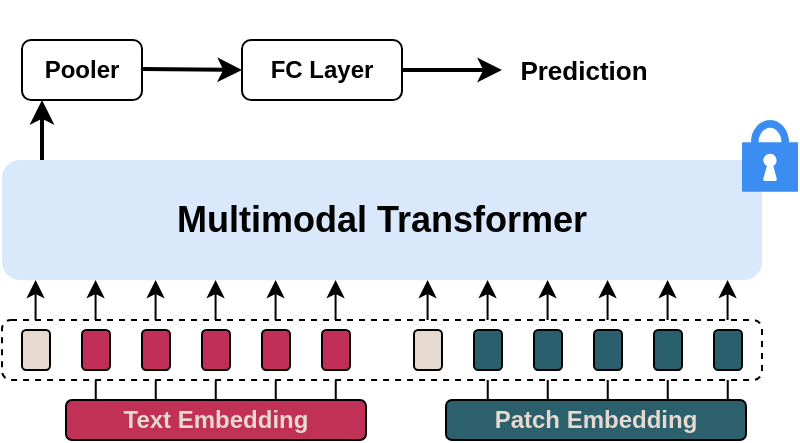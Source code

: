 <mxfile version="24.6.4" type="github">
  <diagram name="第 1 页" id="tryKvnF--OLNehu4cwb2">
    <mxGraphModel dx="602" dy="378" grid="1" gridSize="10" guides="1" tooltips="1" connect="1" arrows="1" fold="1" page="1" pageScale="1" pageWidth="827" pageHeight="1169" math="0" shadow="0">
      <root>
        <mxCell id="0" />
        <mxCell id="1" parent="0" />
        <mxCell id="Ku2QlFyg2SzOFfNB7dQ7-1" value="Multimodal Transformer" style="rounded=1;whiteSpace=wrap;html=1;fontFamily=Helvetica;fontStyle=1;fontSize=18;fillColor=#dae8fc;strokeColor=none;movable=0;resizable=0;rotatable=0;deletable=0;editable=0;locked=1;connectable=0;" parent="1" vertex="1">
          <mxGeometry x="410" y="120" width="380" height="60" as="geometry" />
        </mxCell>
        <mxCell id="Ku2QlFyg2SzOFfNB7dQ7-2" value="" style="sketch=0;html=1;aspect=fixed;strokeColor=none;shadow=0;fillColor=#3B8DF1;verticalAlign=top;labelPosition=center;verticalLabelPosition=bottom;shape=mxgraph.gcp2.lock;movable=0;resizable=0;rotatable=0;deletable=0;editable=0;locked=1;connectable=0;" parent="1" vertex="1">
          <mxGeometry x="780" y="100" width="28" height="35.9" as="geometry" />
        </mxCell>
        <mxCell id="Ku2QlFyg2SzOFfNB7dQ7-5" value="" style="rounded=1;whiteSpace=wrap;html=1;dashed=1;movable=0;resizable=0;rotatable=0;deletable=0;editable=0;locked=1;connectable=0;" parent="1" vertex="1">
          <mxGeometry x="410" y="200" width="380" height="30" as="geometry" />
        </mxCell>
        <mxCell id="Ku2QlFyg2SzOFfNB7dQ7-6" value="" style="shape=image;html=1;verticalAlign=top;verticalLabelPosition=bottom;labelBackgroundColor=#ffffff;imageAspect=0;aspect=fixed;image=https://cdn1.iconfinder.com/data/icons/unicons-line-vol-3/24/fire-128.png;movable=0;resizable=0;rotatable=0;deletable=0;editable=0;locked=1;connectable=0;" parent="1" vertex="1">
          <mxGeometry x="473" y="40" width="28" height="28" as="geometry" />
        </mxCell>
        <mxCell id="Ku2QlFyg2SzOFfNB7dQ7-11" value="" style="rounded=1;whiteSpace=wrap;html=1;fillColor=#c12e57;strokeColor=#000000;movable=0;resizable=0;rotatable=0;deletable=0;editable=0;locked=1;connectable=0;" parent="1" vertex="1">
          <mxGeometry x="540" y="205" width="14" height="20" as="geometry" />
        </mxCell>
        <mxCell id="Ku2QlFyg2SzOFfNB7dQ7-15" value="" style="rounded=1;whiteSpace=wrap;html=1;fillColor=#e6d9d0;strokeColor=#000000;movable=0;resizable=0;rotatable=0;deletable=0;editable=0;locked=1;connectable=0;" parent="1" vertex="1">
          <mxGeometry x="420" y="205" width="14" height="20" as="geometry" />
        </mxCell>
        <mxCell id="Ku2QlFyg2SzOFfNB7dQ7-16" value="" style="rounded=1;whiteSpace=wrap;html=1;fillColor=#c12e57;strokeColor=#000000;movable=0;resizable=0;rotatable=0;deletable=0;editable=0;locked=1;connectable=0;" parent="1" vertex="1">
          <mxGeometry x="480" y="205" width="14" height="20" as="geometry" />
        </mxCell>
        <mxCell id="Ku2QlFyg2SzOFfNB7dQ7-17" value="" style="rounded=1;whiteSpace=wrap;html=1;fillColor=#c12e57;strokeColor=#000000;movable=0;resizable=0;rotatable=0;deletable=0;editable=0;locked=1;connectable=0;" parent="1" vertex="1">
          <mxGeometry x="450" y="205" width="14" height="20" as="geometry" />
        </mxCell>
        <mxCell id="Ku2QlFyg2SzOFfNB7dQ7-18" value="" style="rounded=1;whiteSpace=wrap;html=1;fillColor=#c12e57;strokeColor=#000000;movable=0;resizable=0;rotatable=0;deletable=0;editable=0;locked=1;connectable=0;" parent="1" vertex="1">
          <mxGeometry x="510" y="205" width="14" height="20" as="geometry" />
        </mxCell>
        <mxCell id="Ku2QlFyg2SzOFfNB7dQ7-19" value="" style="rounded=1;whiteSpace=wrap;html=1;fillColor=#c12e57;strokeColor=#000000;movable=0;resizable=0;rotatable=0;deletable=0;editable=0;locked=1;connectable=0;" parent="1" vertex="1">
          <mxGeometry x="570" y="205" width="14" height="20" as="geometry" />
        </mxCell>
        <mxCell id="Ku2QlFyg2SzOFfNB7dQ7-20" value="" style="rounded=1;whiteSpace=wrap;html=1;strokeColor=#000000;fillColor=#e6d9d0;movable=0;resizable=0;rotatable=0;deletable=0;editable=0;locked=1;connectable=0;" parent="1" vertex="1">
          <mxGeometry x="616" y="205" width="14" height="20" as="geometry" />
        </mxCell>
        <mxCell id="Ku2QlFyg2SzOFfNB7dQ7-21" value="" style="rounded=1;whiteSpace=wrap;html=1;strokeColor=#000000;fillColor=#2a606d;movable=0;resizable=0;rotatable=0;deletable=0;editable=0;locked=1;connectable=0;" parent="1" vertex="1">
          <mxGeometry x="646" y="205" width="14" height="20" as="geometry" />
        </mxCell>
        <mxCell id="Ku2QlFyg2SzOFfNB7dQ7-22" value="" style="rounded=1;whiteSpace=wrap;html=1;strokeColor=#000000;fillColor=#2a606d;movable=0;resizable=0;rotatable=0;deletable=0;editable=0;locked=1;connectable=0;" parent="1" vertex="1">
          <mxGeometry x="676" y="205" width="14" height="20" as="geometry" />
        </mxCell>
        <mxCell id="Ku2QlFyg2SzOFfNB7dQ7-23" value="" style="rounded=1;whiteSpace=wrap;html=1;strokeColor=#000000;fillColor=#2a606d;movable=0;resizable=0;rotatable=0;deletable=0;editable=0;locked=1;connectable=0;" parent="1" vertex="1">
          <mxGeometry x="706" y="205" width="14" height="20" as="geometry" />
        </mxCell>
        <mxCell id="Ku2QlFyg2SzOFfNB7dQ7-24" value="" style="rounded=1;whiteSpace=wrap;html=1;strokeColor=#000000;fillColor=#2a606d;movable=0;resizable=0;rotatable=0;deletable=0;editable=0;locked=1;connectable=0;" parent="1" vertex="1">
          <mxGeometry x="736" y="205" width="14" height="20" as="geometry" />
        </mxCell>
        <mxCell id="Ku2QlFyg2SzOFfNB7dQ7-25" value="" style="rounded=1;whiteSpace=wrap;html=1;strokeColor=#000000;fillColor=#2a606d;movable=0;resizable=0;rotatable=0;deletable=0;editable=0;locked=1;connectable=0;" parent="1" vertex="1">
          <mxGeometry x="766" y="205" width="14" height="20" as="geometry" />
        </mxCell>
        <mxCell id="Ku2QlFyg2SzOFfNB7dQ7-28" value="" style="endArrow=classic;html=1;rounded=0;strokeWidth=2;movable=0;resizable=0;rotatable=0;deletable=0;editable=0;locked=1;connectable=0;" parent="1" edge="1">
          <mxGeometry width="50" height="50" relative="1" as="geometry">
            <mxPoint x="430" y="120" as="sourcePoint" />
            <mxPoint x="430" y="90" as="targetPoint" />
            <Array as="points">
              <mxPoint x="430" y="90" />
            </Array>
          </mxGeometry>
        </mxCell>
        <mxCell id="Ku2QlFyg2SzOFfNB7dQ7-29" value="Pooler" style="rounded=1;whiteSpace=wrap;html=1;fontStyle=1;movable=0;resizable=0;rotatable=0;deletable=0;editable=0;locked=1;connectable=0;" parent="1" vertex="1">
          <mxGeometry x="420" y="60" width="60" height="30" as="geometry" />
        </mxCell>
        <mxCell id="Ku2QlFyg2SzOFfNB7dQ7-30" value="" style="endArrow=classic;html=1;rounded=0;strokeWidth=2;movable=0;resizable=0;rotatable=0;deletable=0;editable=0;locked=1;connectable=0;" parent="1" edge="1">
          <mxGeometry width="50" height="50" relative="1" as="geometry">
            <mxPoint x="480" y="74.5" as="sourcePoint" />
            <mxPoint x="530" y="75" as="targetPoint" />
          </mxGeometry>
        </mxCell>
        <mxCell id="Ku2QlFyg2SzOFfNB7dQ7-31" value="FC Layer" style="rounded=1;whiteSpace=wrap;html=1;fontStyle=1;movable=0;resizable=0;rotatable=0;deletable=0;editable=0;locked=1;connectable=0;" parent="1" vertex="1">
          <mxGeometry x="530" y="60" width="80" height="30" as="geometry" />
        </mxCell>
        <mxCell id="Ku2QlFyg2SzOFfNB7dQ7-32" value="" style="endArrow=classic;html=1;rounded=0;exitX=1;exitY=0.5;exitDx=0;exitDy=0;strokeWidth=2;movable=0;resizable=0;rotatable=0;deletable=0;editable=0;locked=1;connectable=0;" parent="1" source="Ku2QlFyg2SzOFfNB7dQ7-31" edge="1">
          <mxGeometry width="50" height="50" relative="1" as="geometry">
            <mxPoint x="610" y="80" as="sourcePoint" />
            <mxPoint x="660" y="75" as="targetPoint" />
          </mxGeometry>
        </mxCell>
        <mxCell id="Ku2QlFyg2SzOFfNB7dQ7-33" value="" style="shape=image;html=1;verticalAlign=top;verticalLabelPosition=bottom;labelBackgroundColor=#ffffff;imageAspect=0;aspect=fixed;image=https://cdn1.iconfinder.com/data/icons/unicons-line-vol-3/24/fire-128.png;movable=0;resizable=0;rotatable=0;deletable=0;editable=0;locked=1;connectable=0;" parent="1" vertex="1">
          <mxGeometry x="603" y="40" width="29" height="29" as="geometry" />
        </mxCell>
        <mxCell id="Ku2QlFyg2SzOFfNB7dQ7-37" value="" style="endArrow=classic;html=1;rounded=0;entryX=0.045;entryY=1.001;entryDx=0;entryDy=0;exitX=0.045;exitY=-0.003;exitDx=0;exitDy=0;entryPerimeter=0;targetPerimeterSpacing=0;exitPerimeter=0;movable=0;resizable=0;rotatable=0;deletable=0;editable=0;locked=1;connectable=0;" parent="1" edge="1">
          <mxGeometry width="50" height="50" relative="1" as="geometry">
            <mxPoint x="456.79" y="200" as="sourcePoint" />
            <mxPoint x="456.79" y="180" as="targetPoint" />
          </mxGeometry>
        </mxCell>
        <mxCell id="Ku2QlFyg2SzOFfNB7dQ7-38" value="" style="endArrow=classic;html=1;rounded=0;entryX=0.045;entryY=1.001;entryDx=0;entryDy=0;exitX=0.045;exitY=-0.003;exitDx=0;exitDy=0;entryPerimeter=0;targetPerimeterSpacing=0;exitPerimeter=0;movable=0;resizable=0;rotatable=0;deletable=0;editable=0;locked=1;connectable=0;" parent="1" edge="1">
          <mxGeometry width="50" height="50" relative="1" as="geometry">
            <mxPoint x="426.79" y="200" as="sourcePoint" />
            <mxPoint x="426.79" y="180" as="targetPoint" />
          </mxGeometry>
        </mxCell>
        <mxCell id="Ku2QlFyg2SzOFfNB7dQ7-39" value="" style="endArrow=classic;html=1;rounded=0;entryX=0.045;entryY=1.001;entryDx=0;entryDy=0;exitX=0.045;exitY=-0.003;exitDx=0;exitDy=0;entryPerimeter=0;targetPerimeterSpacing=0;exitPerimeter=0;movable=0;resizable=0;rotatable=0;deletable=0;editable=0;locked=1;connectable=0;" parent="1" edge="1">
          <mxGeometry width="50" height="50" relative="1" as="geometry">
            <mxPoint x="486.79" y="200" as="sourcePoint" />
            <mxPoint x="486.79" y="180" as="targetPoint" />
          </mxGeometry>
        </mxCell>
        <mxCell id="Ku2QlFyg2SzOFfNB7dQ7-40" value="" style="endArrow=classic;html=1;rounded=0;entryX=0.045;entryY=1.001;entryDx=0;entryDy=0;exitX=0.045;exitY=-0.003;exitDx=0;exitDy=0;entryPerimeter=0;targetPerimeterSpacing=0;exitPerimeter=0;movable=0;resizable=0;rotatable=0;deletable=0;editable=0;locked=1;connectable=0;" parent="1" edge="1">
          <mxGeometry width="50" height="50" relative="1" as="geometry">
            <mxPoint x="516.79" y="200" as="sourcePoint" />
            <mxPoint x="516.79" y="180" as="targetPoint" />
          </mxGeometry>
        </mxCell>
        <mxCell id="Ku2QlFyg2SzOFfNB7dQ7-41" value="" style="endArrow=classic;html=1;rounded=0;entryX=0.045;entryY=1.001;entryDx=0;entryDy=0;exitX=0.045;exitY=-0.003;exitDx=0;exitDy=0;entryPerimeter=0;targetPerimeterSpacing=0;exitPerimeter=0;movable=0;resizable=0;rotatable=0;deletable=0;editable=0;locked=1;connectable=0;" parent="1" edge="1">
          <mxGeometry width="50" height="50" relative="1" as="geometry">
            <mxPoint x="546.79" y="200" as="sourcePoint" />
            <mxPoint x="546.79" y="180" as="targetPoint" />
          </mxGeometry>
        </mxCell>
        <mxCell id="Ku2QlFyg2SzOFfNB7dQ7-42" value="" style="endArrow=classic;html=1;rounded=0;entryX=0.045;entryY=1.001;entryDx=0;entryDy=0;exitX=0.045;exitY=-0.003;exitDx=0;exitDy=0;entryPerimeter=0;targetPerimeterSpacing=0;exitPerimeter=0;movable=0;resizable=0;rotatable=0;deletable=0;editable=0;locked=1;connectable=0;" parent="1" edge="1">
          <mxGeometry width="50" height="50" relative="1" as="geometry">
            <mxPoint x="576.79" y="200" as="sourcePoint" />
            <mxPoint x="576.79" y="180" as="targetPoint" />
          </mxGeometry>
        </mxCell>
        <mxCell id="Ku2QlFyg2SzOFfNB7dQ7-43" value="" style="endArrow=classic;html=1;rounded=0;entryX=0.045;entryY=1.001;entryDx=0;entryDy=0;exitX=0.045;exitY=-0.003;exitDx=0;exitDy=0;entryPerimeter=0;targetPerimeterSpacing=0;exitPerimeter=0;movable=0;resizable=0;rotatable=0;deletable=0;editable=0;locked=1;connectable=0;" parent="1" edge="1">
          <mxGeometry width="50" height="50" relative="1" as="geometry">
            <mxPoint x="622.79" y="200" as="sourcePoint" />
            <mxPoint x="622.79" y="180" as="targetPoint" />
          </mxGeometry>
        </mxCell>
        <mxCell id="Ku2QlFyg2SzOFfNB7dQ7-44" value="" style="endArrow=classic;html=1;rounded=0;entryX=0.045;entryY=1.001;entryDx=0;entryDy=0;exitX=0.045;exitY=-0.003;exitDx=0;exitDy=0;entryPerimeter=0;targetPerimeterSpacing=0;exitPerimeter=0;movable=0;resizable=0;rotatable=0;deletable=0;editable=0;locked=1;connectable=0;" parent="1" edge="1">
          <mxGeometry width="50" height="50" relative="1" as="geometry">
            <mxPoint x="652.79" y="200" as="sourcePoint" />
            <mxPoint x="652.79" y="180" as="targetPoint" />
          </mxGeometry>
        </mxCell>
        <mxCell id="Ku2QlFyg2SzOFfNB7dQ7-45" value="" style="endArrow=classic;html=1;rounded=0;entryX=0.045;entryY=1.001;entryDx=0;entryDy=0;exitX=0.045;exitY=-0.003;exitDx=0;exitDy=0;entryPerimeter=0;targetPerimeterSpacing=0;exitPerimeter=0;movable=0;resizable=0;rotatable=0;deletable=0;editable=0;locked=1;connectable=0;" parent="1" edge="1">
          <mxGeometry width="50" height="50" relative="1" as="geometry">
            <mxPoint x="682.79" y="200" as="sourcePoint" />
            <mxPoint x="682.79" y="180" as="targetPoint" />
          </mxGeometry>
        </mxCell>
        <mxCell id="Ku2QlFyg2SzOFfNB7dQ7-46" value="" style="endArrow=classic;html=1;rounded=0;entryX=0.045;entryY=1.001;entryDx=0;entryDy=0;exitX=0.045;exitY=-0.003;exitDx=0;exitDy=0;entryPerimeter=0;targetPerimeterSpacing=0;exitPerimeter=0;movable=0;resizable=0;rotatable=0;deletable=0;editable=0;locked=1;connectable=0;" parent="1" edge="1">
          <mxGeometry width="50" height="50" relative="1" as="geometry">
            <mxPoint x="712.79" y="200" as="sourcePoint" />
            <mxPoint x="712.79" y="180" as="targetPoint" />
          </mxGeometry>
        </mxCell>
        <mxCell id="Ku2QlFyg2SzOFfNB7dQ7-47" value="" style="endArrow=classic;html=1;rounded=0;entryX=0.045;entryY=1.001;entryDx=0;entryDy=0;exitX=0.045;exitY=-0.003;exitDx=0;exitDy=0;entryPerimeter=0;targetPerimeterSpacing=0;exitPerimeter=0;movable=0;resizable=0;rotatable=0;deletable=0;editable=0;locked=1;connectable=0;" parent="1" edge="1">
          <mxGeometry width="50" height="50" relative="1" as="geometry">
            <mxPoint x="742.79" y="200" as="sourcePoint" />
            <mxPoint x="742.79" y="180" as="targetPoint" />
          </mxGeometry>
        </mxCell>
        <mxCell id="Ku2QlFyg2SzOFfNB7dQ7-48" value="" style="endArrow=classic;html=1;rounded=0;entryX=0.045;entryY=1.001;entryDx=0;entryDy=0;exitX=0.045;exitY=-0.003;exitDx=0;exitDy=0;entryPerimeter=0;targetPerimeterSpacing=0;exitPerimeter=0;movable=0;resizable=0;rotatable=0;deletable=0;editable=0;locked=1;connectable=0;" parent="1" edge="1">
          <mxGeometry width="50" height="50" relative="1" as="geometry">
            <mxPoint x="772.79" y="200" as="sourcePoint" />
            <mxPoint x="772.79" y="180" as="targetPoint" />
          </mxGeometry>
        </mxCell>
        <mxCell id="5TqUKtxy4HC2CiJXFek_-1" value="Prediction" style="text;strokeColor=none;align=center;fillColor=none;html=1;verticalAlign=middle;whiteSpace=wrap;rounded=0;fontStyle=1;fontSize=13;" vertex="1" parent="1">
          <mxGeometry x="666" y="60" width="70" height="30" as="geometry" />
        </mxCell>
        <mxCell id="5TqUKtxy4HC2CiJXFek_-2" value="Text Embedding" style="rounded=1;whiteSpace=wrap;html=1;fillColor=#c03057;fontStyle=1;fontColor=#e6d9d0;" vertex="1" parent="1">
          <mxGeometry x="442" y="240" width="150" height="20" as="geometry" />
        </mxCell>
        <mxCell id="5TqUKtxy4HC2CiJXFek_-3" value="Patch Embedding" style="rounded=1;whiteSpace=wrap;html=1;fillColor=#2c606d;fontStyle=1;fontColor=#e6d9d0;" vertex="1" parent="1">
          <mxGeometry x="632" y="240" width="150" height="20" as="geometry" />
        </mxCell>
        <mxCell id="5TqUKtxy4HC2CiJXFek_-5" value="" style="endArrow=none;html=1;rounded=0;exitX=0.095;exitY=0.001;exitDx=0;exitDy=0;exitPerimeter=0;" edge="1" parent="1">
          <mxGeometry width="50" height="50" relative="1" as="geometry">
            <mxPoint x="486.88" y="240" as="sourcePoint" />
            <mxPoint x="486.88" y="230" as="targetPoint" />
          </mxGeometry>
        </mxCell>
        <mxCell id="5TqUKtxy4HC2CiJXFek_-6" value="" style="endArrow=none;html=1;rounded=0;exitX=0.095;exitY=0.001;exitDx=0;exitDy=0;exitPerimeter=0;" edge="1" parent="1">
          <mxGeometry width="50" height="50" relative="1" as="geometry">
            <mxPoint x="456.88" y="240" as="sourcePoint" />
            <mxPoint x="456.88" y="230" as="targetPoint" />
          </mxGeometry>
        </mxCell>
        <mxCell id="5TqUKtxy4HC2CiJXFek_-7" value="" style="endArrow=none;html=1;rounded=0;exitX=0.095;exitY=0.001;exitDx=0;exitDy=0;exitPerimeter=0;" edge="1" parent="1">
          <mxGeometry width="50" height="50" relative="1" as="geometry">
            <mxPoint x="516.88" y="240" as="sourcePoint" />
            <mxPoint x="516.88" y="230" as="targetPoint" />
          </mxGeometry>
        </mxCell>
        <mxCell id="5TqUKtxy4HC2CiJXFek_-8" value="" style="endArrow=none;html=1;rounded=0;exitX=0.095;exitY=0.001;exitDx=0;exitDy=0;exitPerimeter=0;" edge="1" parent="1">
          <mxGeometry width="50" height="50" relative="1" as="geometry">
            <mxPoint x="546.88" y="240" as="sourcePoint" />
            <mxPoint x="546.88" y="230" as="targetPoint" />
          </mxGeometry>
        </mxCell>
        <mxCell id="5TqUKtxy4HC2CiJXFek_-9" value="" style="endArrow=none;html=1;rounded=0;exitX=0.095;exitY=0.001;exitDx=0;exitDy=0;exitPerimeter=0;" edge="1" parent="1">
          <mxGeometry width="50" height="50" relative="1" as="geometry">
            <mxPoint x="576.88" y="240" as="sourcePoint" />
            <mxPoint x="576.88" y="230" as="targetPoint" />
          </mxGeometry>
        </mxCell>
        <mxCell id="5TqUKtxy4HC2CiJXFek_-10" value="" style="endArrow=none;html=1;rounded=0;exitX=0.095;exitY=0.001;exitDx=0;exitDy=0;exitPerimeter=0;" edge="1" parent="1">
          <mxGeometry width="50" height="50" relative="1" as="geometry">
            <mxPoint x="652.88" y="240" as="sourcePoint" />
            <mxPoint x="652.88" y="230" as="targetPoint" />
          </mxGeometry>
        </mxCell>
        <mxCell id="5TqUKtxy4HC2CiJXFek_-11" value="" style="endArrow=none;html=1;rounded=0;exitX=0.095;exitY=0.001;exitDx=0;exitDy=0;exitPerimeter=0;" edge="1" parent="1">
          <mxGeometry width="50" height="50" relative="1" as="geometry">
            <mxPoint x="682.88" y="240" as="sourcePoint" />
            <mxPoint x="682.88" y="230" as="targetPoint" />
          </mxGeometry>
        </mxCell>
        <mxCell id="5TqUKtxy4HC2CiJXFek_-12" value="" style="endArrow=none;html=1;rounded=0;exitX=0.095;exitY=0.001;exitDx=0;exitDy=0;exitPerimeter=0;" edge="1" parent="1">
          <mxGeometry width="50" height="50" relative="1" as="geometry">
            <mxPoint x="712.88" y="240" as="sourcePoint" />
            <mxPoint x="712.88" y="230" as="targetPoint" />
          </mxGeometry>
        </mxCell>
        <mxCell id="5TqUKtxy4HC2CiJXFek_-13" value="" style="endArrow=none;html=1;rounded=0;exitX=0.095;exitY=0.001;exitDx=0;exitDy=0;exitPerimeter=0;" edge="1" parent="1">
          <mxGeometry width="50" height="50" relative="1" as="geometry">
            <mxPoint x="742.88" y="240" as="sourcePoint" />
            <mxPoint x="742.88" y="230" as="targetPoint" />
          </mxGeometry>
        </mxCell>
        <mxCell id="5TqUKtxy4HC2CiJXFek_-14" value="" style="endArrow=none;html=1;rounded=0;exitX=0.095;exitY=0.001;exitDx=0;exitDy=0;exitPerimeter=0;" edge="1" parent="1">
          <mxGeometry width="50" height="50" relative="1" as="geometry">
            <mxPoint x="772.88" y="240" as="sourcePoint" />
            <mxPoint x="772.88" y="230" as="targetPoint" />
          </mxGeometry>
        </mxCell>
      </root>
    </mxGraphModel>
  </diagram>
</mxfile>
